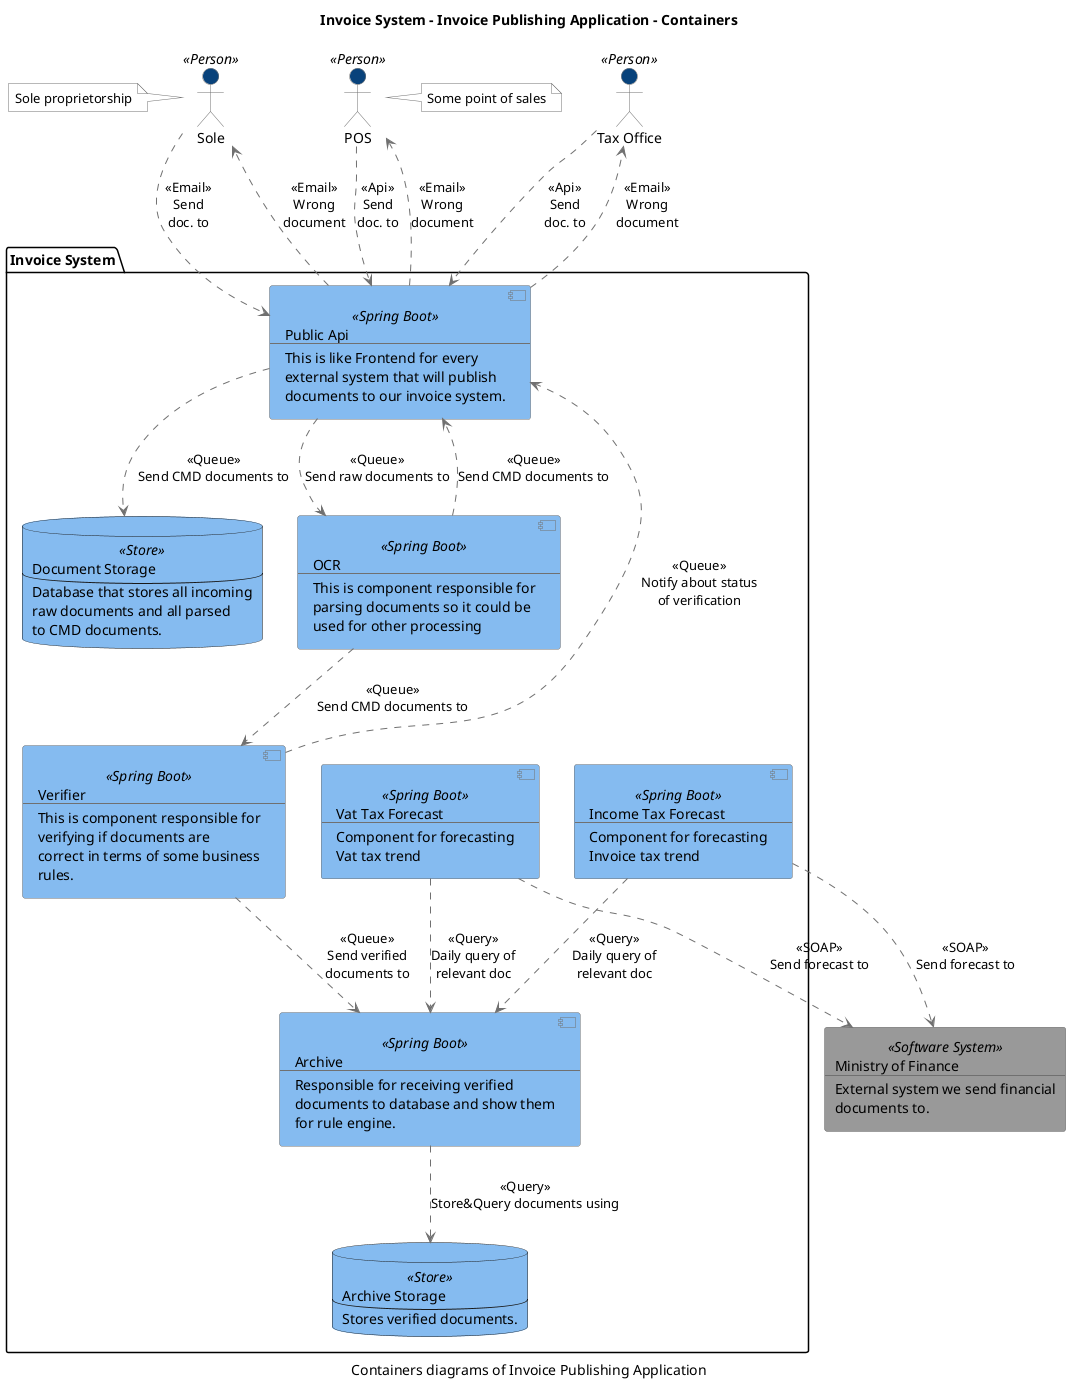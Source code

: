 @startuml(id=Components)
scale max 2000x1409
title Invoice System - Invoice Publishing Application - Containers
caption Containers diagrams of Invoice Publishing Application

skinparam {
  shadowing false
  arrowColor #707070
  actorBorderColor #707070
  componentBorderColor #707070
  rectangleBorderColor #707070
  noteBackgroundColor #ffffff
  noteBorderColor #707070
}
actor "Sole" <<Person>> as 1 #08427b
note left of 1
    Sole proprietorship
end note
actor "Tax Office" <<Person>> as 2 #08427b
actor "POS" <<Person>> as 3 #08427b
note right of 3
    Some point of sales
end note

rectangle 301 <<Software System>> #999999 [
  Ministry of Finance
  --
  External system we send financial
  documents to.
]

package "Invoice System" as 123 {
  component 201 <<Spring Boot>> #85bbf0 [
    Public Api
    --
    This is like Frontend for every
    external system that will publish
    documents to our invoice system.
  ]
  component 202 <<Spring Boot>> #85bbf0 [
    OCR
    --
    This is component responsible for
    parsing documents so it could be
    used for other processing
  ]
  database 203 <<Store>> #85bbf0 [
    Document Storage
    --
    Database that stores all incoming
    raw documents and all parsed
    to CMD documents.
  ]
  component 204 <<Spring Boot>> #85bbf0 [
    Verifier
    --
    This is component responsible for
    verifying if documents are
    correct in terms of some business
    rules.
  ]
  component 205 <<Spring Boot>> #85bbf0 [
    Archive
    --
    Responsible for receiving verified
    documents to database and show them
    for rule engine.
  ]
  database 206 <<Store>> #85bbf0 [
    Archive Storage
    --
    Stores verified documents.
  ]
  component 207 <<Spring Boot>> #85bbf0 [
    Vat Tax Forecast
    --
    Component for forecasting
    Vat tax trend
  ]
  component 208 <<Spring Boot>> #85bbf0 [
    Income Tax Forecast
    --
    Component for forecasting
    Invoice tax trend
  ]
}

1 .[#707070].> 201 : <<Email>>\nSend\ndoc. to
2 .[#707070].> 201 : <<Api>>\nSend\ndoc. to
3 .[#707070].> 201 : <<Api>>\nSend\ndoc. to
201 .[#707070].> 202 : <<Queue>>\nSend raw documents to
202 .[#707070].> 201 : <<Queue>>\nSend CMD documents to
201 .[#707070].> 203 : <<Queue>>\nSend CMD documents to
202 .[#707070].> 204 : <<Queue>>\nSend CMD documents to
204 .[#707070].> 201 : <<Queue>>\nNotify about status\nof verification
201 .[#707070].> 1 : <<Email>>\nWrong\ndocument
201 .[#707070].> 2 : <<Email>>\nWrong\ndocument
201 .[#707070].> 3 : <<Email>>\nWrong\ndocument
204 .[#707070].> 205 : <<Queue>>\nSend verified\ndocuments to
205 .[#707070].> 206 : <<Query>>\nStore&Query documents using
207 .[#707070].> 205 : <<Query>>\nDaily query of\nrelevant doc
208 .[#707070].> 205 : <<Query>>\nDaily query of\nrelevant doc
207 .[#707070].> 301 : <<SOAP>>\nSend forecast to
208 .[#707070].> 301 : <<SOAP>>\nSend forecast to

@enduml
